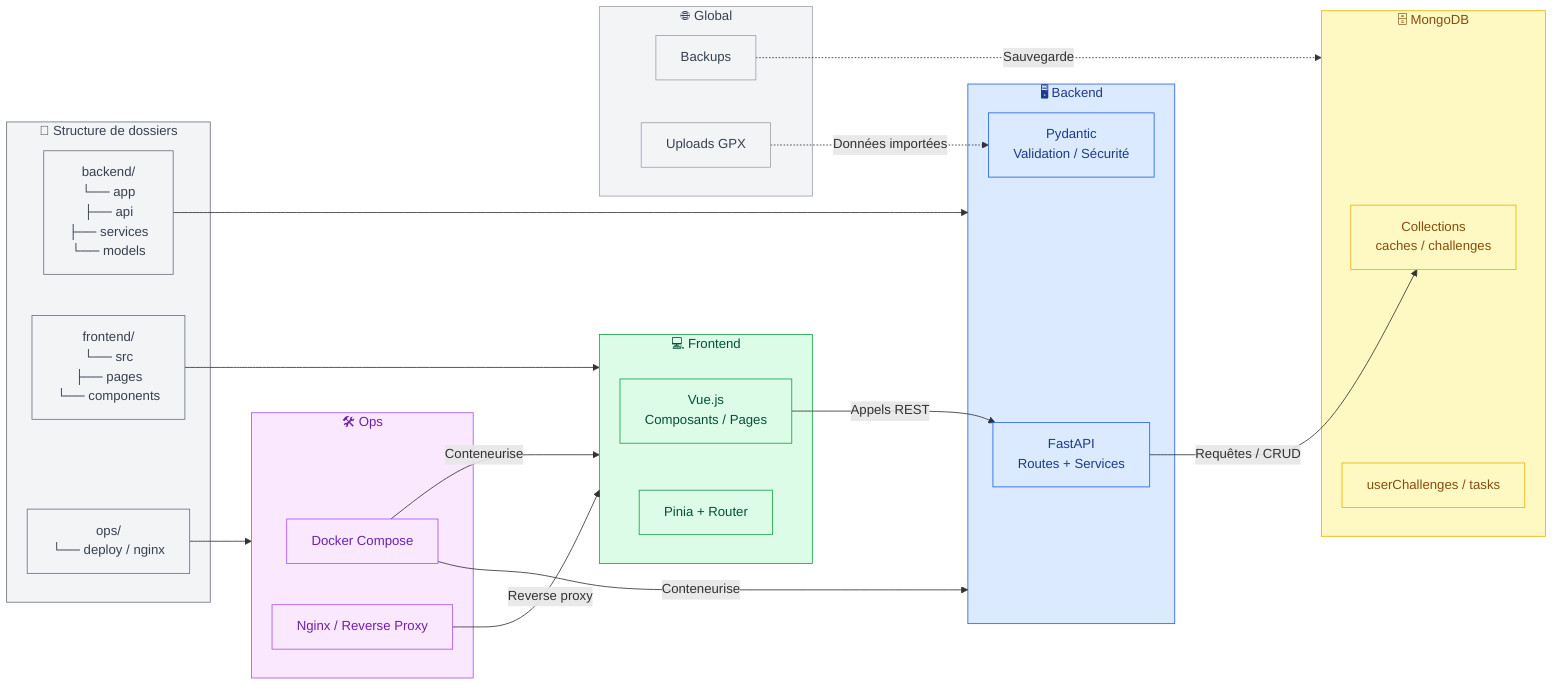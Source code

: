 %% GEOCHALLENGE TRACKER - Architecture & Organisation (version simplifiée)
%% Fichier à convertir : mmdc -i architecture.mmd -o assets/architecture.svg -b transparent

graph LR
%% ─────────────────────────────
%% Dossiers (bloc gauche)
%% ─────────────────────────────
subgraph DIR["📁 Structure de dossiers"]
  D1["backend/<br/>└── app<br/>   ├── api<br/>   ├── services<br/>   └── models"]
  D2["frontend/<br/>└── src<br/>   ├── pages<br/>   └── components"]
  D3["ops/<br/>└── deploy / nginx"]
end

%% ─────────────────────────────
%% Frontend
%% ─────────────────────────────
subgraph FE["💻 Frontend"]
  FE1["Vue.js<br/>Composants / Pages"]
  FE2["Pinia + Router"]
end

%% ─────────────────────────────
%% Backend
%% ─────────────────────────────
subgraph BE["🖥️ Backend"]
  BE1["FastAPI<br/>Routes + Services"]
  BE2["Pydantic<br/>Validation / Sécurité"]
end

%% ─────────────────────────────
%% Base de données
%% ─────────────────────────────
subgraph DB["🗄️ MongoDB"]
  DB1["Collections<br/>caches / challenges"]
  DB2["userChallenges / tasks"]
end

%% ─────────────────────────────
%% Ops
%% ─────────────────────────────
subgraph OPS["🛠️ Ops"]
  OPS1["Docker Compose"]
  OPS2["Nginx / Reverse Proxy"]
end

%% ─────────────────────────────
%% Global
%% ─────────────────────────────
subgraph GL["🌐 Global"]
  GL1["Backups"]
  GL2["Uploads GPX"]
end

%% ─────────────────────────────
%% Relations (simples)
%% ─────────────────────────────
D1 --> BE
D2 --> FE
D3 --> OPS
FE1 -->|Appels REST| BE1
BE1 -->|Requêtes / CRUD| DB1
OPS1 -->|Conteneurise| FE
OPS1 -->|Conteneurise| BE
OPS2 -->|Reverse proxy| FE
GL1 -.->|Sauvegarde| DB
GL2 -.->|Données importées| BE2

%% ─────────────────────────────
%% Styles
%% ─────────────────────────────
classDef dir fill:#f3f4f6,stroke:#6b7280,color:#374151;
classDef frontend fill:#dcfce7,stroke:#16a34a,color:#064e3b;
classDef backend fill:#dbeafe,stroke:#2563eb,color:#1e3a8a;
classDef db fill:#fef9c3,stroke:#eab308,color:#854d0e;
classDef ops fill:#fae8ff,stroke:#a855f7,color:#6b21a8;
classDef global fill:#f3f4f6,stroke:#9ca3af,color:#374151;

class DIR,D1,D2,D3 dir;
class FE,FE1,FE2 frontend;
class BE,BE1,BE2 backend;
class DB,DB1,DB2 db;
class OPS,OPS1,OPS2 ops;
class GL,GL1,GL2 global;